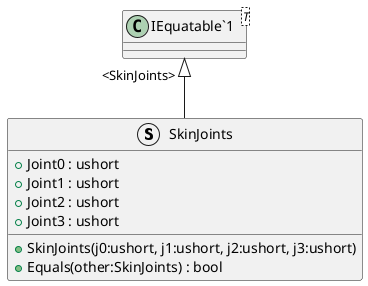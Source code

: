@startuml
struct SkinJoints {
    + Joint0 : ushort
    + Joint1 : ushort
    + Joint2 : ushort
    + Joint3 : ushort
    + SkinJoints(j0:ushort, j1:ushort, j2:ushort, j3:ushort)
    + Equals(other:SkinJoints) : bool
}
class "IEquatable`1"<T> {
}
"IEquatable`1" "<SkinJoints>" <|-- SkinJoints
@enduml
